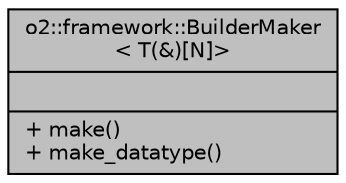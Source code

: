 digraph "o2::framework::BuilderMaker&lt; T(&amp;)[N]&gt;"
{
 // INTERACTIVE_SVG=YES
  bgcolor="transparent";
  edge [fontname="Helvetica",fontsize="10",labelfontname="Helvetica",labelfontsize="10"];
  node [fontname="Helvetica",fontsize="10",shape=record];
  Node1 [label="{o2::framework::BuilderMaker\l\< T(&)[N]\>\n||+ make()\l+ make_datatype()\l}",height=0.2,width=0.4,color="black", fillcolor="grey75", style="filled", fontcolor="black"];
}

